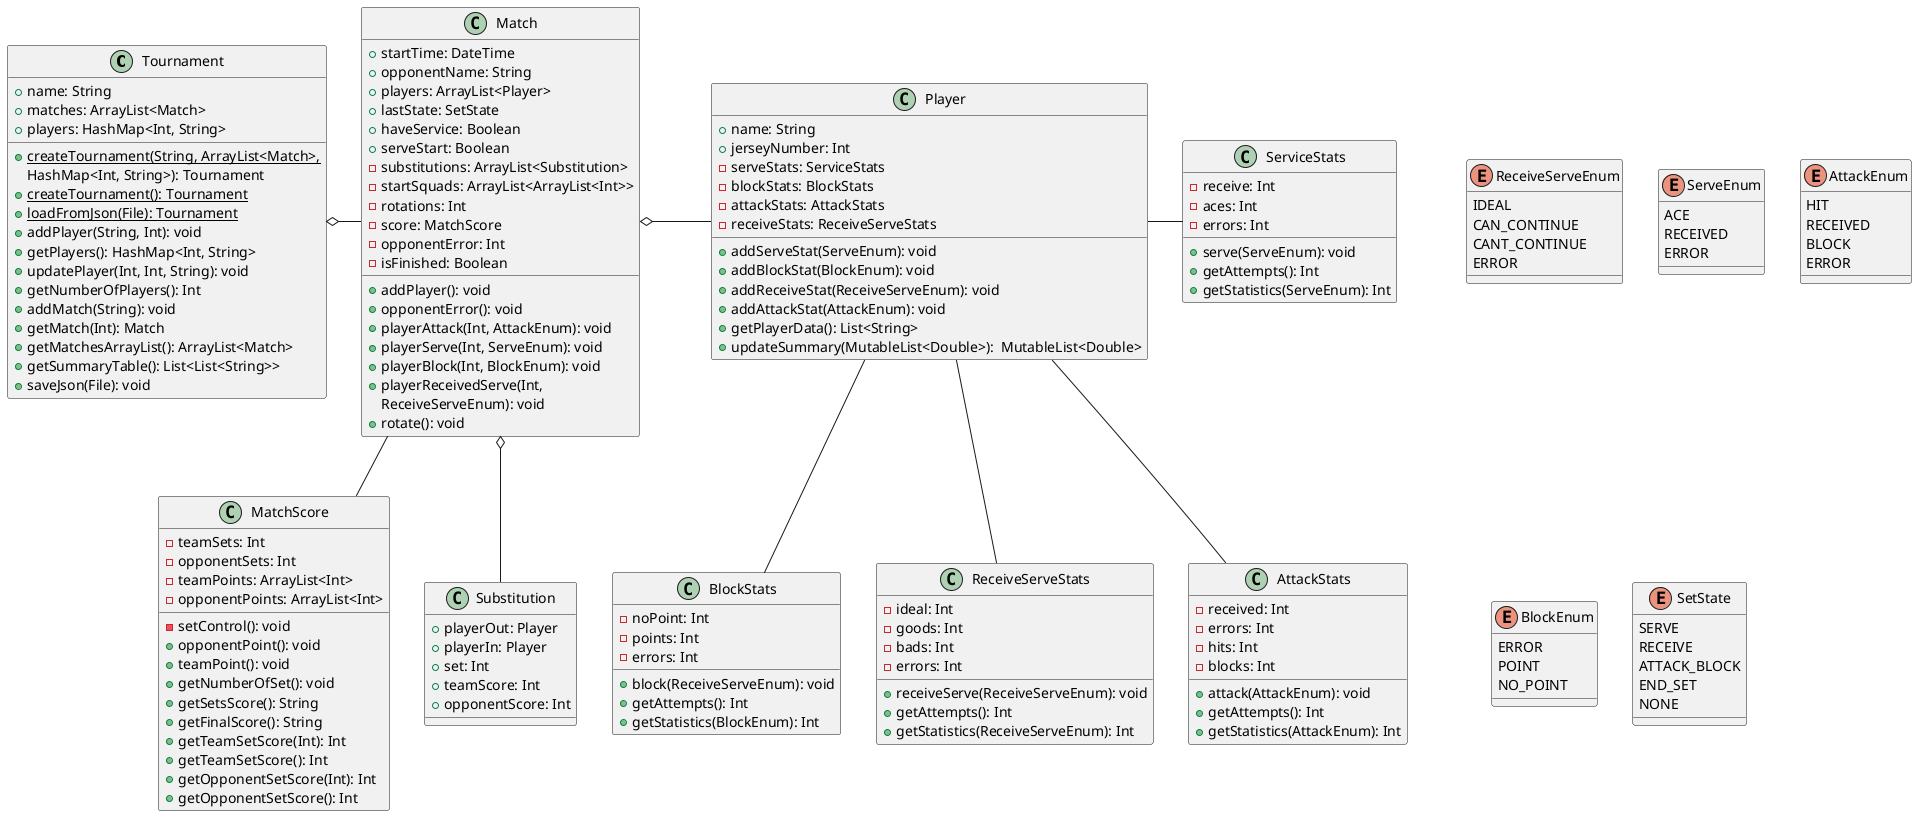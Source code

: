 @startuml
class Tournament{
    + name: String
    + matches: ArrayList<Match>
    + players: HashMap<Int, String>
    + {static} createTournament(String, ArrayList<Match>,
    HashMap<Int, String>): Tournament
    + {static} createTournament(): Tournament
    + {static} loadFromJson(File): Tournament
    + addPlayer(String, Int): void
    + getPlayers(): HashMap<Int, String>
    + updatePlayer(Int, Int, String): void
    + getNumberOfPlayers(): Int
    + addMatch(String): void
    + getMatch(Int): Match
    + getMatchesArrayList(): ArrayList<Match>
    + getSummaryTable(): List<List<String>>
    + saveJson(File): void
}

class Match{
    + startTime: DateTime
    + opponentName: String
    + players: ArrayList<Player>
    + lastState: SetState
    + haveService: Boolean
    + serveStart: Boolean
    - substitutions: ArrayList<Substitution>
    - startSquads: ArrayList<ArrayList<Int>>
    - rotations: Int
    - score: MatchScore
    - opponentError: Int
    - isFinished: Boolean
    + addPlayer(): void
    + opponentError(): void
    + playerAttack(Int, AttackEnum): void
    + playerServe(Int, ServeEnum): void
    + playerBlock(Int, BlockEnum): void
    + playerReceivedServe(Int,
        ReceiveServeEnum): void
    + rotate(): void
}

class MatchScore{
    - teamSets: Int
    - opponentSets: Int
    - teamPoints: ArrayList<Int>
    - opponentPoints: ArrayList<Int>
    - setControl(): void
    + opponentPoint(): void
    + teamPoint(): void
    + getNumberOfSet(): void
    + getSetsScore(): String
    + getFinalScore(): String
    + getTeamSetScore(Int): Int
    + getTeamSetScore(): Int
    + getOpponentSetScore(Int): Int
    + getOpponentSetScore(): Int
}

class Player{
    + name: String
    + jerseyNumber: Int
    - serveStats: ServiceStats
    - blockStats: BlockStats
    - attackStats: AttackStats
    - receiveStats: ReceiveServeStats
    + addServeStat(ServeEnum): void
    + addBlockStat(BlockEnum): void
    + addReceiveStat(ReceiveServeEnum): void
    + addAttackStat(AttackEnum): void
    + getPlayerData(): List<String>
    + updateSummary(MutableList<Double>):  MutableList<Double>
}

class ReceiveServeStats{
    - ideal: Int
    - goods: Int
    - bads: Int
    - errors: Int
    + receiveServe(ReceiveServeEnum): void
    + getAttempts(): Int
    + getStatistics(ReceiveServeEnum): Int
}
class ServiceStats{
    - receive: Int
    - aces: Int
    - errors: Int
    + serve(ServeEnum): void
    + getAttempts(): Int
    + getStatistics(ServeEnum): Int
}
class AttackStats{
    - received: Int
    - errors: Int
    - hits: Int
    - blocks: Int
    + attack(AttackEnum): void
    + getAttempts(): Int
    + getStatistics(AttackEnum): Int
}
class BlockStats{
    - noPoint: Int
    - points: Int
    - errors: Int
    + block(ReceiveServeEnum): void
    + getAttempts(): Int
    + getStatistics(BlockEnum): Int
}

class Substitution{
    + playerOut: Player
    + playerIn: Player
    + set: Int
    + teamScore: Int
    + opponentScore: Int
}

Player -- ReceiveServeStats
Player -- AttackStats
Player -- BlockStats
Player -right- ServiceStats

Tournament o-right- Match
Match o-right- Player

Match -- MatchScore
Match o-- Substitution

enum ReceiveServeEnum{
    IDEAL
    CAN_CONTINUE
    CANT_CONTINUE
    ERROR
}

enum ServeEnum{
    ACE
    RECEIVED
    ERROR
}

enum AttackEnum{
    HIT
    RECEIVED
    BLOCK
    ERROR
}

enum BlockEnum{
    ERROR
    POINT
    NO_POINT
}

enum SetState{
    SERVE
    RECEIVE
    ATTACK_BLOCK
    END_SET
    NONE
}


@enduml